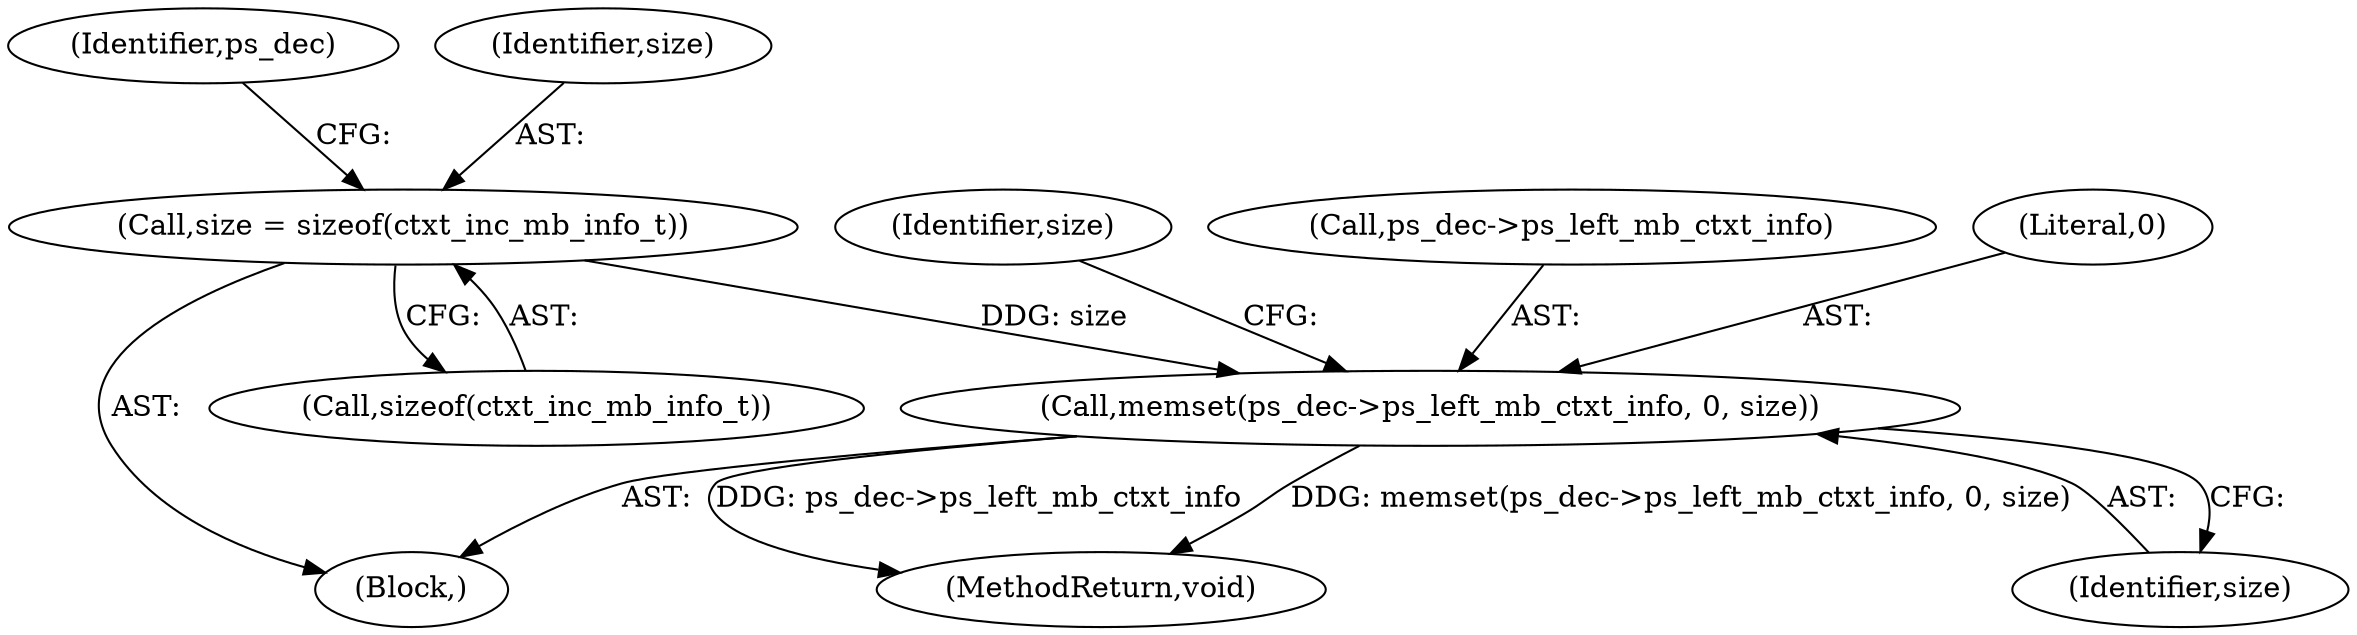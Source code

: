 digraph "0_Android_cc676ebd95247646e67907ccab150fb77a847335@API" {
"1000235" [label="(Call,memset(ps_dec->ps_left_mb_ctxt_info, 0, size))"];
"1000231" [label="(Call,size = sizeof(ctxt_inc_mb_info_t))"];
"1000237" [label="(Identifier,ps_dec)"];
"1000233" [label="(Call,sizeof(ctxt_inc_mb_info_t))"];
"1000240" [label="(Identifier,size)"];
"1000242" [label="(Identifier,size)"];
"1000231" [label="(Call,size = sizeof(ctxt_inc_mb_info_t))"];
"1000963" [label="(MethodReturn,void)"];
"1000235" [label="(Call,memset(ps_dec->ps_left_mb_ctxt_info, 0, size))"];
"1000236" [label="(Call,ps_dec->ps_left_mb_ctxt_info)"];
"1000121" [label="(Block,)"];
"1000232" [label="(Identifier,size)"];
"1000239" [label="(Literal,0)"];
"1000235" -> "1000121"  [label="AST: "];
"1000235" -> "1000240"  [label="CFG: "];
"1000236" -> "1000235"  [label="AST: "];
"1000239" -> "1000235"  [label="AST: "];
"1000240" -> "1000235"  [label="AST: "];
"1000242" -> "1000235"  [label="CFG: "];
"1000235" -> "1000963"  [label="DDG: ps_dec->ps_left_mb_ctxt_info"];
"1000235" -> "1000963"  [label="DDG: memset(ps_dec->ps_left_mb_ctxt_info, 0, size)"];
"1000231" -> "1000235"  [label="DDG: size"];
"1000231" -> "1000121"  [label="AST: "];
"1000231" -> "1000233"  [label="CFG: "];
"1000232" -> "1000231"  [label="AST: "];
"1000233" -> "1000231"  [label="AST: "];
"1000237" -> "1000231"  [label="CFG: "];
}
